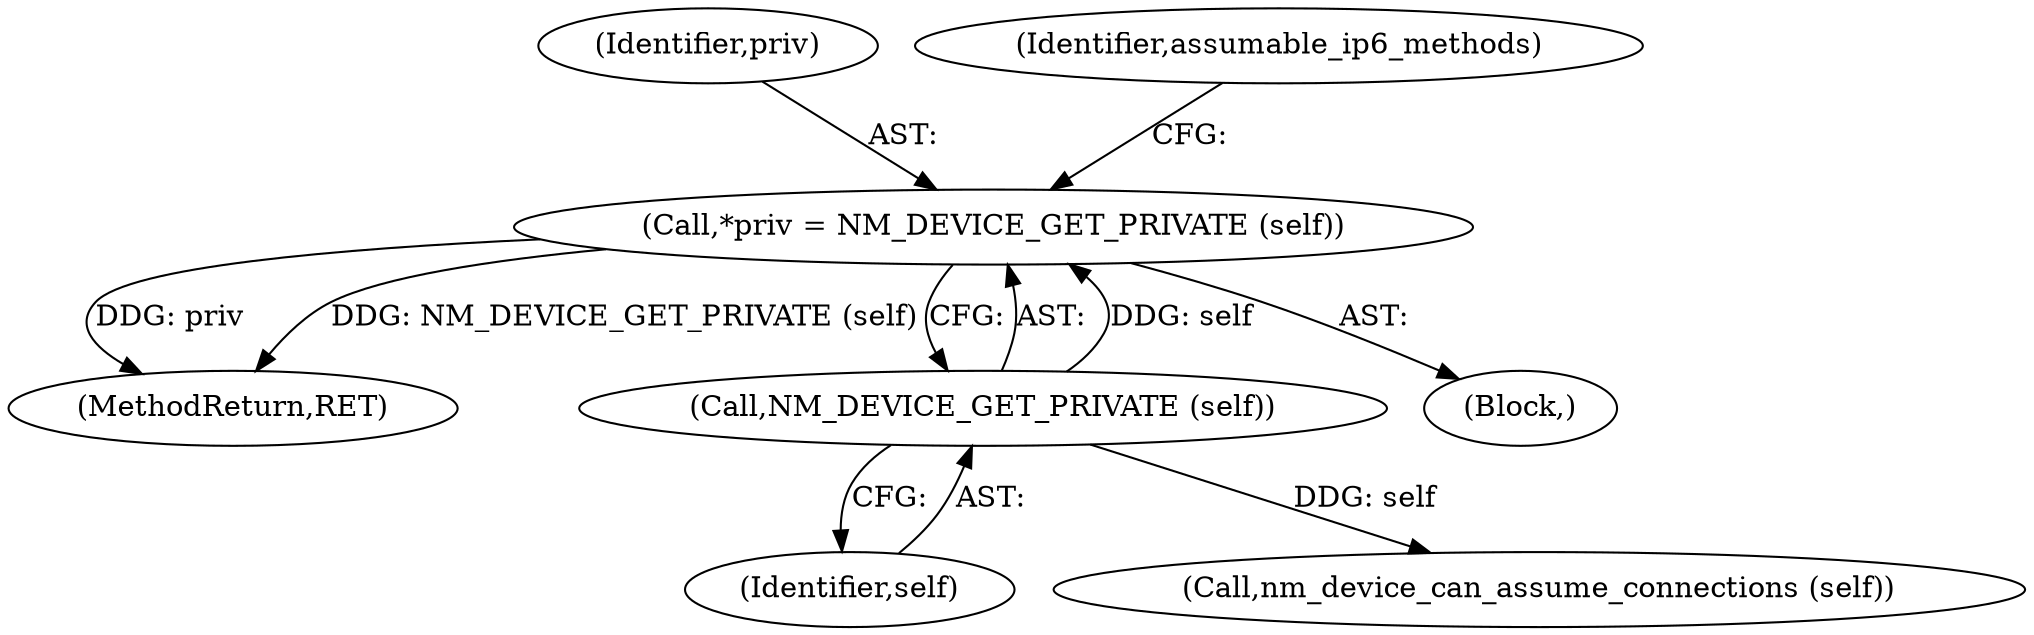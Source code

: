 digraph "0_NetworkManager_d5fc88e573fa58b93034b04d35a2454f5d28cad9@pointer" {
"1003224" [label="(Call,*priv = NM_DEVICE_GET_PRIVATE (self))"];
"1003226" [label="(Call,NM_DEVICE_GET_PRIVATE (self))"];
"1003226" [label="(Call,NM_DEVICE_GET_PRIVATE (self))"];
"1003225" [label="(Identifier,priv)"];
"1003227" [label="(Identifier,self)"];
"1007368" [label="(MethodReturn,RET)"];
"1003238" [label="(Call,nm_device_can_assume_connections (self))"];
"1003232" [label="(Identifier,assumable_ip6_methods)"];
"1003222" [label="(Block,)"];
"1003224" [label="(Call,*priv = NM_DEVICE_GET_PRIVATE (self))"];
"1003224" -> "1003222"  [label="AST: "];
"1003224" -> "1003226"  [label="CFG: "];
"1003225" -> "1003224"  [label="AST: "];
"1003226" -> "1003224"  [label="AST: "];
"1003232" -> "1003224"  [label="CFG: "];
"1003224" -> "1007368"  [label="DDG: priv"];
"1003224" -> "1007368"  [label="DDG: NM_DEVICE_GET_PRIVATE (self)"];
"1003226" -> "1003224"  [label="DDG: self"];
"1003226" -> "1003227"  [label="CFG: "];
"1003227" -> "1003226"  [label="AST: "];
"1003226" -> "1003238"  [label="DDG: self"];
}

